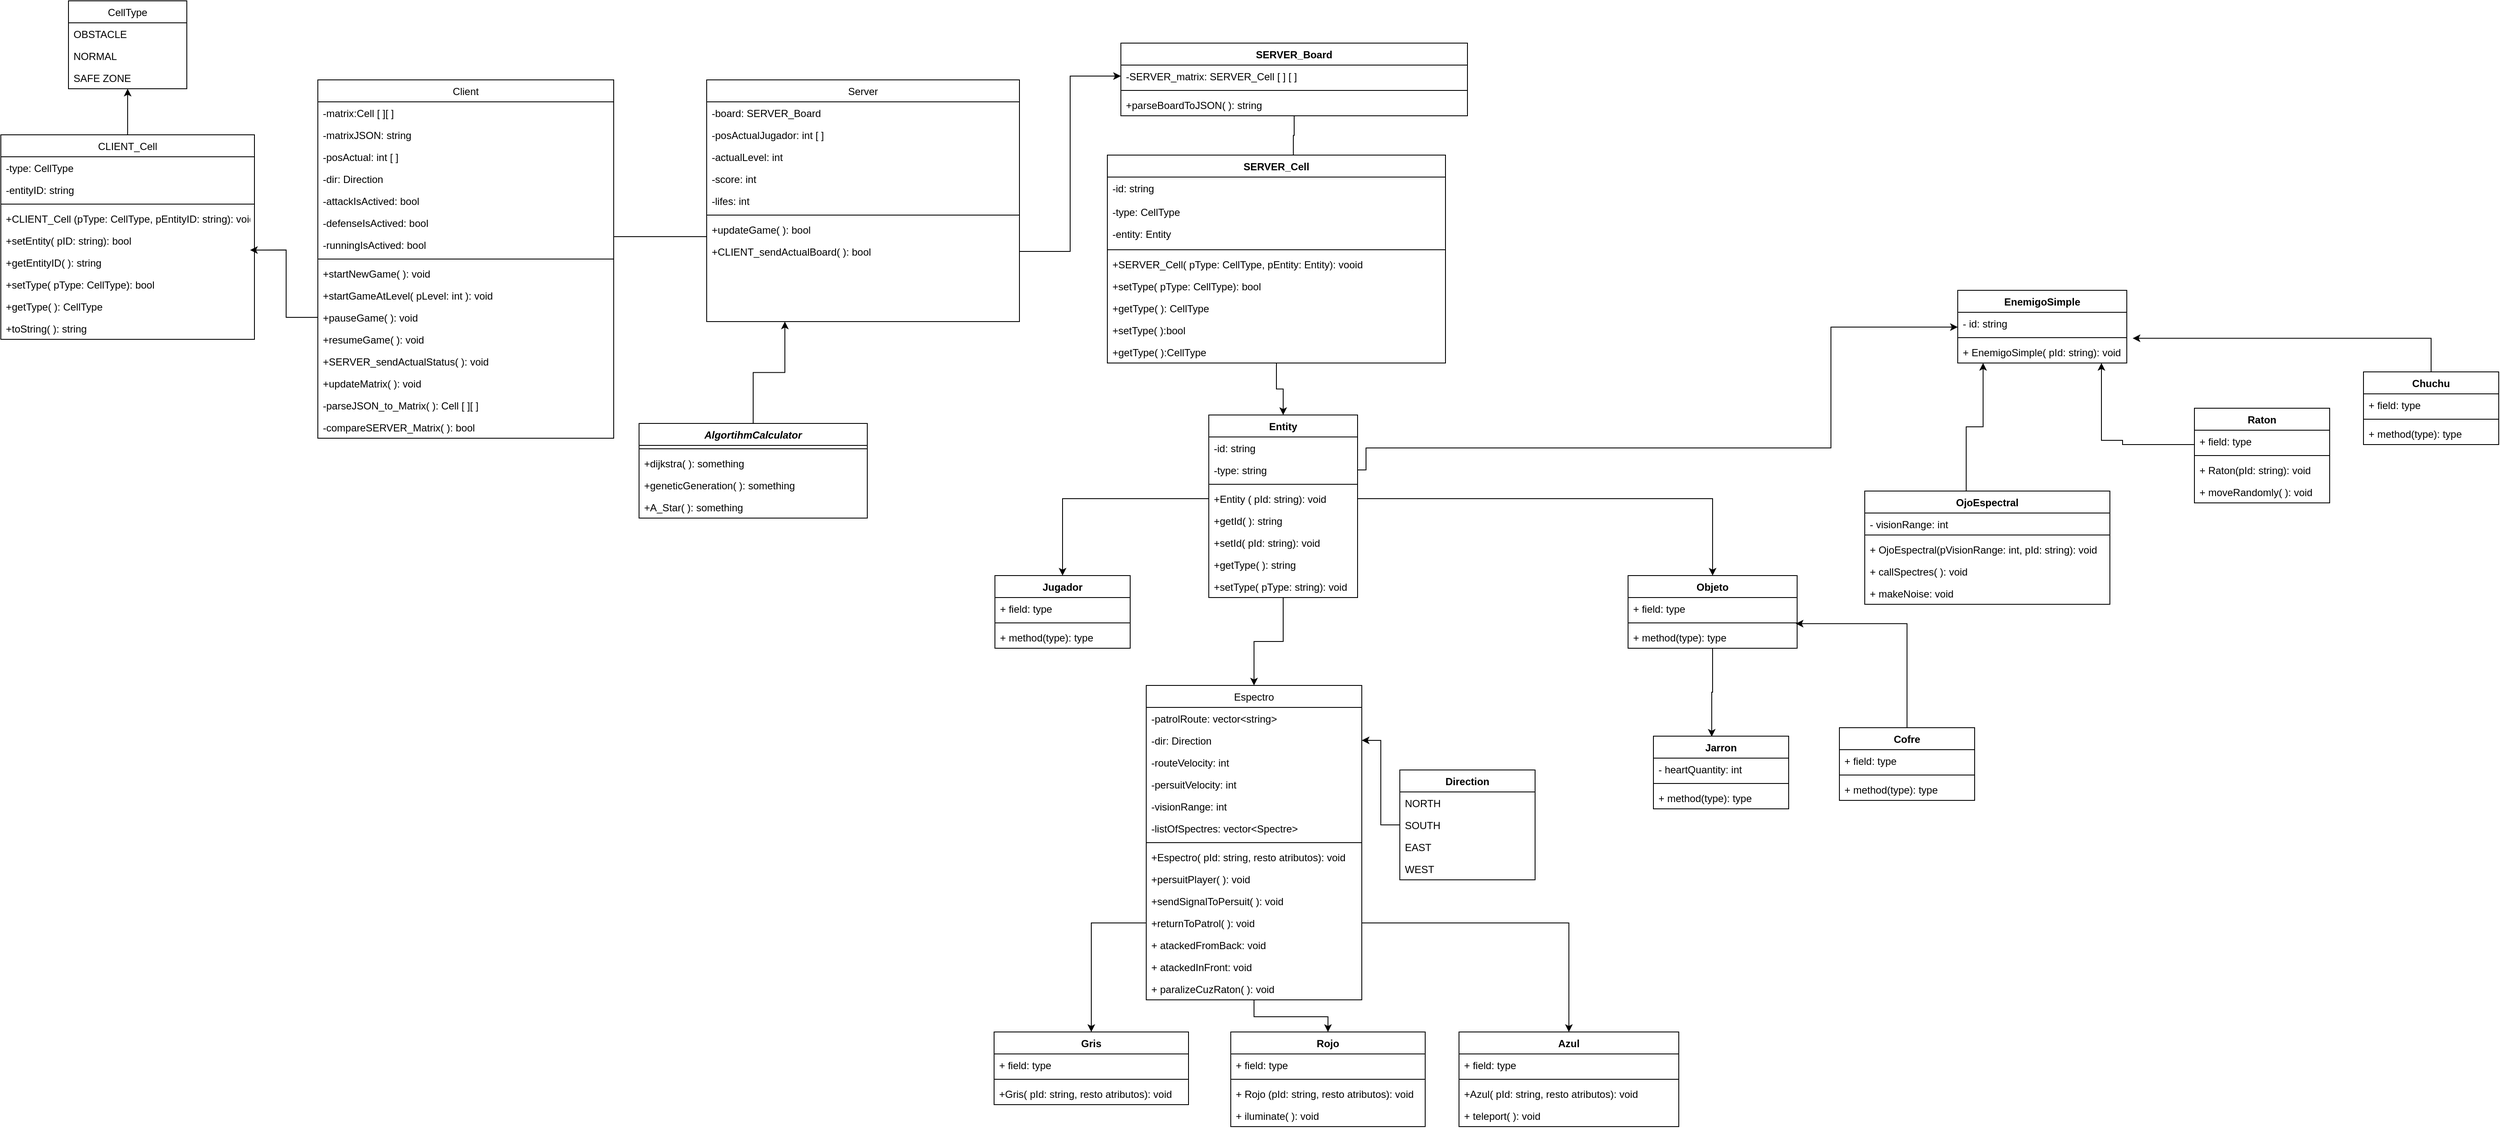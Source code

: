 <mxfile version="13.2.4" type="device"><diagram id="C5RBs43oDa-KdzZeNtuy" name="Page-1"><mxGraphModel dx="1264" dy="592" grid="1" gridSize="10" guides="1" tooltips="1" connect="1" arrows="1" fold="1" page="1" pageScale="1" pageWidth="827" pageHeight="1169" math="0" shadow="0"><root><mxCell id="WIyWlLk6GJQsqaUBKTNV-0"/><mxCell id="WIyWlLk6GJQsqaUBKTNV-1" parent="WIyWlLk6GJQsqaUBKTNV-0"/><mxCell id="NvnYtaKuDxtKjbJMpF3F-128" style="edgeStyle=orthogonalEdgeStyle;rounded=0;orthogonalLoop=1;jettySize=auto;html=1;exitX=0.5;exitY=0;exitDx=0;exitDy=0;entryX=0.5;entryY=1;entryDx=0;entryDy=0;" parent="WIyWlLk6GJQsqaUBKTNV-1" source="zkfFHV4jXpPFQw0GAbJ--6" target="NvnYtaKuDxtKjbJMpF3F-9" edge="1"><mxGeometry relative="1" as="geometry"/></mxCell><mxCell id="NvnYtaKuDxtKjbJMpF3F-9" value="CellType" style="swimlane;fontStyle=0;childLayout=stackLayout;horizontal=1;startSize=26;fillColor=none;horizontalStack=0;resizeParent=1;resizeParentMax=0;resizeLast=0;collapsible=1;marginBottom=0;" parent="WIyWlLk6GJQsqaUBKTNV-1" vertex="1"><mxGeometry x="145" y="60" width="140" height="104" as="geometry"/></mxCell><mxCell id="NvnYtaKuDxtKjbJMpF3F-10" value="OBSTACLE" style="text;strokeColor=none;fillColor=none;align=left;verticalAlign=top;spacingLeft=4;spacingRight=4;overflow=hidden;rotatable=0;points=[[0,0.5],[1,0.5]];portConstraint=eastwest;" parent="NvnYtaKuDxtKjbJMpF3F-9" vertex="1"><mxGeometry y="26" width="140" height="26" as="geometry"/></mxCell><mxCell id="NvnYtaKuDxtKjbJMpF3F-11" value="NORMAL" style="text;strokeColor=none;fillColor=none;align=left;verticalAlign=top;spacingLeft=4;spacingRight=4;overflow=hidden;rotatable=0;points=[[0,0.5],[1,0.5]];portConstraint=eastwest;" parent="NvnYtaKuDxtKjbJMpF3F-9" vertex="1"><mxGeometry y="52" width="140" height="26" as="geometry"/></mxCell><mxCell id="NvnYtaKuDxtKjbJMpF3F-12" value="SAFE ZONE" style="text;strokeColor=none;fillColor=none;align=left;verticalAlign=top;spacingLeft=4;spacingRight=4;overflow=hidden;rotatable=0;points=[[0,0.5],[1,0.5]];portConstraint=eastwest;" parent="NvnYtaKuDxtKjbJMpF3F-9" vertex="1"><mxGeometry y="78" width="140" height="26" as="geometry"/></mxCell><mxCell id="NvnYtaKuDxtKjbJMpF3F-115" style="edgeStyle=orthogonalEdgeStyle;rounded=0;orthogonalLoop=1;jettySize=auto;html=1;entryX=0.55;entryY=0.054;entryDx=0;entryDy=0;entryPerimeter=0;" parent="WIyWlLk6GJQsqaUBKTNV-1" source="NvnYtaKuDxtKjbJMpF3F-66" target="NvnYtaKuDxtKjbJMpF3F-71" edge="1"><mxGeometry relative="1" as="geometry"/></mxCell><mxCell id="NvnYtaKuDxtKjbJMpF3F-114" style="edgeStyle=orthogonalEdgeStyle;rounded=0;orthogonalLoop=1;jettySize=auto;html=1;entryX=0.5;entryY=0;entryDx=0;entryDy=0;" parent="WIyWlLk6GJQsqaUBKTNV-1" source="NvnYtaKuDxtKjbJMpF3F-71" target="NvnYtaKuDxtKjbJMpF3F-92" edge="1"><mxGeometry relative="1" as="geometry"/></mxCell><mxCell id="NvnYtaKuDxtKjbJMpF3F-110" style="edgeStyle=orthogonalEdgeStyle;rounded=0;orthogonalLoop=1;jettySize=auto;html=1;entryX=0.25;entryY=1;entryDx=0;entryDy=0;" parent="WIyWlLk6GJQsqaUBKTNV-1" source="NvnYtaKuDxtKjbJMpF3F-103" target="zkfFHV4jXpPFQw0GAbJ--17" edge="1"><mxGeometry relative="1" as="geometry"/></mxCell><mxCell id="NvnYtaKuDxtKjbJMpF3F-118" style="edgeStyle=orthogonalEdgeStyle;rounded=0;orthogonalLoop=1;jettySize=auto;html=1;exitX=0.5;exitY=1;exitDx=0;exitDy=0;" parent="WIyWlLk6GJQsqaUBKTNV-1" source="NvnYtaKuDxtKjbJMpF3F-92" target="zkfFHV4jXpPFQw0GAbJ--13" edge="1"><mxGeometry relative="1" as="geometry"/></mxCell><mxCell id="NvnYtaKuDxtKjbJMpF3F-117" style="edgeStyle=orthogonalEdgeStyle;rounded=0;orthogonalLoop=1;jettySize=auto;html=1;exitX=0;exitY=0.5;exitDx=0;exitDy=0;entryX=0.5;entryY=0;entryDx=0;entryDy=0;" parent="WIyWlLk6GJQsqaUBKTNV-1" source="NvnYtaKuDxtKjbJMpF3F-95" target="NvnYtaKuDxtKjbJMpF3F-79" edge="1"><mxGeometry relative="1" as="geometry"/></mxCell><mxCell id="NvnYtaKuDxtKjbJMpF3F-119" style="edgeStyle=orthogonalEdgeStyle;rounded=0;orthogonalLoop=1;jettySize=auto;html=1;exitX=1;exitY=0.5;exitDx=0;exitDy=0;entryX=0.5;entryY=0;entryDx=0;entryDy=0;" parent="WIyWlLk6GJQsqaUBKTNV-1" source="NvnYtaKuDxtKjbJMpF3F-95" target="NvnYtaKuDxtKjbJMpF3F-96" edge="1"><mxGeometry relative="1" as="geometry"/></mxCell><mxCell id="NvnYtaKuDxtKjbJMpF3F-79" value="Jugador&#10;" style="swimlane;fontStyle=1;align=center;verticalAlign=top;childLayout=stackLayout;horizontal=1;startSize=26;horizontalStack=0;resizeParent=1;resizeParentMax=0;resizeLast=0;collapsible=1;marginBottom=0;" parent="WIyWlLk6GJQsqaUBKTNV-1" vertex="1"><mxGeometry x="1241" y="740" width="160" height="86" as="geometry"/></mxCell><mxCell id="NvnYtaKuDxtKjbJMpF3F-80" value="+ field: type" style="text;strokeColor=none;fillColor=none;align=left;verticalAlign=top;spacingLeft=4;spacingRight=4;overflow=hidden;rotatable=0;points=[[0,0.5],[1,0.5]];portConstraint=eastwest;" parent="NvnYtaKuDxtKjbJMpF3F-79" vertex="1"><mxGeometry y="26" width="160" height="26" as="geometry"/></mxCell><mxCell id="NvnYtaKuDxtKjbJMpF3F-81" value="" style="line;strokeWidth=1;fillColor=none;align=left;verticalAlign=middle;spacingTop=-1;spacingLeft=3;spacingRight=3;rotatable=0;labelPosition=right;points=[];portConstraint=eastwest;" parent="NvnYtaKuDxtKjbJMpF3F-79" vertex="1"><mxGeometry y="52" width="160" height="8" as="geometry"/></mxCell><mxCell id="NvnYtaKuDxtKjbJMpF3F-82" value="+ method(type): type" style="text;strokeColor=none;fillColor=none;align=left;verticalAlign=top;spacingLeft=4;spacingRight=4;overflow=hidden;rotatable=0;points=[[0,0.5],[1,0.5]];portConstraint=eastwest;" parent="NvnYtaKuDxtKjbJMpF3F-79" vertex="1"><mxGeometry y="60" width="160" height="26" as="geometry"/></mxCell><mxCell id="NvnYtaKuDxtKjbJMpF3F-125" style="edgeStyle=orthogonalEdgeStyle;rounded=0;orthogonalLoop=1;jettySize=auto;html=1;" parent="WIyWlLk6GJQsqaUBKTNV-1" source="NvnYtaKuDxtKjbJMpF3F-93" target="NvnYtaKuDxtKjbJMpF3F-120" edge="1"><mxGeometry relative="1" as="geometry"><Array as="points"><mxPoint x="1680" y="615"/><mxPoint x="1680" y="589"/><mxPoint x="2230" y="589"/><mxPoint x="2230" y="446"/></Array></mxGeometry></mxCell><mxCell id="NvnYtaKuDxtKjbJMpF3F-127" style="edgeStyle=orthogonalEdgeStyle;rounded=0;orthogonalLoop=1;jettySize=auto;html=1;exitX=0;exitY=0.5;exitDx=0;exitDy=0;entryX=0.983;entryY=-0.064;entryDx=0;entryDy=0;entryPerimeter=0;" parent="WIyWlLk6GJQsqaUBKTNV-1" source="NvnYtaKuDxtKjbJMpF3F-34" target="NvnYtaKuDxtKjbJMpF3F-21" edge="1"><mxGeometry relative="1" as="geometry"/></mxCell><mxCell id="zkfFHV4jXpPFQw0GAbJ--6" value="CLIENT_Cell" style="swimlane;fontStyle=0;align=center;verticalAlign=top;childLayout=stackLayout;horizontal=1;startSize=26;horizontalStack=0;resizeParent=1;resizeLast=0;collapsible=1;marginBottom=0;rounded=0;shadow=0;strokeWidth=1;" parent="WIyWlLk6GJQsqaUBKTNV-1" vertex="1"><mxGeometry x="65" y="218.5" width="300" height="242" as="geometry"><mxRectangle x="130" y="380" width="160" height="26" as="alternateBounds"/></mxGeometry></mxCell><mxCell id="zkfFHV4jXpPFQw0GAbJ--7" value="-type: CellType" style="text;align=left;verticalAlign=top;spacingLeft=4;spacingRight=4;overflow=hidden;rotatable=0;points=[[0,0.5],[1,0.5]];portConstraint=eastwest;" parent="zkfFHV4jXpPFQw0GAbJ--6" vertex="1"><mxGeometry y="26" width="300" height="26" as="geometry"/></mxCell><mxCell id="zkfFHV4jXpPFQw0GAbJ--8" value="-entityID: string" style="text;align=left;verticalAlign=top;spacingLeft=4;spacingRight=4;overflow=hidden;rotatable=0;points=[[0,0.5],[1,0.5]];portConstraint=eastwest;rounded=0;shadow=0;html=0;" parent="zkfFHV4jXpPFQw0GAbJ--6" vertex="1"><mxGeometry y="52" width="300" height="26" as="geometry"/></mxCell><mxCell id="zkfFHV4jXpPFQw0GAbJ--9" value="" style="line;html=1;strokeWidth=1;align=left;verticalAlign=middle;spacingTop=-1;spacingLeft=3;spacingRight=3;rotatable=0;labelPosition=right;points=[];portConstraint=eastwest;" parent="zkfFHV4jXpPFQw0GAbJ--6" vertex="1"><mxGeometry y="78" width="300" height="8" as="geometry"/></mxCell><mxCell id="NvnYtaKuDxtKjbJMpF3F-70" value="+CLIENT_Cell (pType: CellType, pEntityID: string): void" style="text;align=left;verticalAlign=top;spacingLeft=4;spacingRight=4;overflow=hidden;rotatable=0;points=[[0,0.5],[1,0.5]];portConstraint=eastwest;" parent="zkfFHV4jXpPFQw0GAbJ--6" vertex="1"><mxGeometry y="86" width="300" height="26" as="geometry"/></mxCell><mxCell id="zkfFHV4jXpPFQw0GAbJ--11" value="+setEntity( pID: string): bool" style="text;align=left;verticalAlign=top;spacingLeft=4;spacingRight=4;overflow=hidden;rotatable=0;points=[[0,0.5],[1,0.5]];portConstraint=eastwest;" parent="zkfFHV4jXpPFQw0GAbJ--6" vertex="1"><mxGeometry y="112" width="300" height="26" as="geometry"/></mxCell><mxCell id="NvnYtaKuDxtKjbJMpF3F-21" value="+getEntityID( ): string" style="text;align=left;verticalAlign=top;spacingLeft=4;spacingRight=4;overflow=hidden;rotatable=0;points=[[0,0.5],[1,0.5]];portConstraint=eastwest;" parent="zkfFHV4jXpPFQw0GAbJ--6" vertex="1"><mxGeometry y="138" width="300" height="26" as="geometry"/></mxCell><mxCell id="NvnYtaKuDxtKjbJMpF3F-22" value="+setType( pType: CellType): bool&#10;" style="text;align=left;verticalAlign=top;spacingLeft=4;spacingRight=4;overflow=hidden;rotatable=0;points=[[0,0.5],[1,0.5]];portConstraint=eastwest;" parent="zkfFHV4jXpPFQw0GAbJ--6" vertex="1"><mxGeometry y="164" width="300" height="26" as="geometry"/></mxCell><mxCell id="NvnYtaKuDxtKjbJMpF3F-23" value="+getType( ): CellType&#10;&#10;" style="text;align=left;verticalAlign=top;spacingLeft=4;spacingRight=4;overflow=hidden;rotatable=0;points=[[0,0.5],[1,0.5]];portConstraint=eastwest;" parent="zkfFHV4jXpPFQw0GAbJ--6" vertex="1"><mxGeometry y="190" width="300" height="26" as="geometry"/></mxCell><mxCell id="NvnYtaKuDxtKjbJMpF3F-25" value="+toString( ): string" style="text;align=left;verticalAlign=top;spacingLeft=4;spacingRight=4;overflow=hidden;rotatable=0;points=[[0,0.5],[1,0.5]];portConstraint=eastwest;" parent="zkfFHV4jXpPFQw0GAbJ--6" vertex="1"><mxGeometry y="216" width="300" height="26" as="geometry"/></mxCell><mxCell id="zkfFHV4jXpPFQw0GAbJ--0" value="Client" style="swimlane;fontStyle=0;align=center;verticalAlign=top;childLayout=stackLayout;horizontal=1;startSize=26;horizontalStack=0;resizeParent=1;resizeLast=0;collapsible=1;marginBottom=0;rounded=0;shadow=0;strokeWidth=1;" parent="WIyWlLk6GJQsqaUBKTNV-1" vertex="1"><mxGeometry x="440" y="153.5" width="350" height="424" as="geometry"><mxRectangle x="230" y="140" width="160" height="26" as="alternateBounds"/></mxGeometry></mxCell><mxCell id="zkfFHV4jXpPFQw0GAbJ--3" value="-matrix:Cell [ ][ ]" style="text;align=left;verticalAlign=top;spacingLeft=4;spacingRight=4;overflow=hidden;rotatable=0;points=[[0,0.5],[1,0.5]];portConstraint=eastwest;rounded=0;shadow=0;html=0;" parent="zkfFHV4jXpPFQw0GAbJ--0" vertex="1"><mxGeometry y="26" width="350" height="26" as="geometry"/></mxCell><mxCell id="NvnYtaKuDxtKjbJMpF3F-48" value="-matrixJSON: string" style="text;align=left;verticalAlign=top;spacingLeft=4;spacingRight=4;overflow=hidden;rotatable=0;points=[[0,0.5],[1,0.5]];portConstraint=eastwest;rounded=0;shadow=0;html=0;" parent="zkfFHV4jXpPFQw0GAbJ--0" vertex="1"><mxGeometry y="52" width="350" height="26" as="geometry"/></mxCell><mxCell id="NvnYtaKuDxtKjbJMpF3F-2" value="-posActual: int [ ]" style="text;align=left;verticalAlign=top;spacingLeft=4;spacingRight=4;overflow=hidden;rotatable=0;points=[[0,0.5],[1,0.5]];portConstraint=eastwest;rounded=0;shadow=0;html=0;" parent="zkfFHV4jXpPFQw0GAbJ--0" vertex="1"><mxGeometry y="78" width="350" height="26" as="geometry"/></mxCell><mxCell id="Vdiqchw3CGjxNwPFl7AY-34" value="-dir: Direction" style="text;align=left;verticalAlign=top;spacingLeft=4;spacingRight=4;overflow=hidden;rotatable=0;points=[[0,0.5],[1,0.5]];portConstraint=eastwest;rounded=0;shadow=0;html=0;" parent="zkfFHV4jXpPFQw0GAbJ--0" vertex="1"><mxGeometry y="104" width="350" height="26" as="geometry"/></mxCell><mxCell id="CfU8En06HWiO3OZjg_BH-1" value="-attackIsActived: bool&#10;" style="text;strokeColor=none;fillColor=none;align=left;verticalAlign=top;spacingLeft=4;spacingRight=4;overflow=hidden;rotatable=0;points=[[0,0.5],[1,0.5]];portConstraint=eastwest;" parent="zkfFHV4jXpPFQw0GAbJ--0" vertex="1"><mxGeometry y="130" width="350" height="26" as="geometry"/></mxCell><mxCell id="CfU8En06HWiO3OZjg_BH-3" value="-defenseIsActived: bool" style="text;strokeColor=none;fillColor=none;align=left;verticalAlign=top;spacingLeft=4;spacingRight=4;overflow=hidden;rotatable=0;points=[[0,0.5],[1,0.5]];portConstraint=eastwest;" parent="zkfFHV4jXpPFQw0GAbJ--0" vertex="1"><mxGeometry y="156" width="350" height="26" as="geometry"/></mxCell><mxCell id="CfU8En06HWiO3OZjg_BH-5" value="-runningIsActived: bool" style="text;strokeColor=none;fillColor=none;align=left;verticalAlign=top;spacingLeft=4;spacingRight=4;overflow=hidden;rotatable=0;points=[[0,0.5],[1,0.5]];portConstraint=eastwest;" parent="zkfFHV4jXpPFQw0GAbJ--0" vertex="1"><mxGeometry y="182" width="350" height="26" as="geometry"/></mxCell><mxCell id="zkfFHV4jXpPFQw0GAbJ--4" value="" style="line;html=1;strokeWidth=1;align=left;verticalAlign=middle;spacingTop=-1;spacingLeft=3;spacingRight=3;rotatable=0;labelPosition=right;points=[];portConstraint=eastwest;" parent="zkfFHV4jXpPFQw0GAbJ--0" vertex="1"><mxGeometry y="208" width="350" height="8" as="geometry"/></mxCell><mxCell id="zkfFHV4jXpPFQw0GAbJ--5" value="+startNewGame( ): void&#10;" style="text;align=left;verticalAlign=top;spacingLeft=4;spacingRight=4;overflow=hidden;rotatable=0;points=[[0,0.5],[1,0.5]];portConstraint=eastwest;" parent="zkfFHV4jXpPFQw0GAbJ--0" vertex="1"><mxGeometry y="216" width="350" height="26" as="geometry"/></mxCell><mxCell id="NvnYtaKuDxtKjbJMpF3F-33" value="+startGameAtLevel( pLevel: int ): void" style="text;align=left;verticalAlign=top;spacingLeft=4;spacingRight=4;overflow=hidden;rotatable=0;points=[[0,0.5],[1,0.5]];portConstraint=eastwest;" parent="zkfFHV4jXpPFQw0GAbJ--0" vertex="1"><mxGeometry y="242" width="350" height="26" as="geometry"/></mxCell><mxCell id="NvnYtaKuDxtKjbJMpF3F-34" value="+pauseGame( ): void" style="text;align=left;verticalAlign=top;spacingLeft=4;spacingRight=4;overflow=hidden;rotatable=0;points=[[0,0.5],[1,0.5]];portConstraint=eastwest;" parent="zkfFHV4jXpPFQw0GAbJ--0" vertex="1"><mxGeometry y="268" width="350" height="26" as="geometry"/></mxCell><mxCell id="NvnYtaKuDxtKjbJMpF3F-35" value="+resumeGame( ): void" style="text;align=left;verticalAlign=top;spacingLeft=4;spacingRight=4;overflow=hidden;rotatable=0;points=[[0,0.5],[1,0.5]];portConstraint=eastwest;" parent="zkfFHV4jXpPFQw0GAbJ--0" vertex="1"><mxGeometry y="294" width="350" height="26" as="geometry"/></mxCell><mxCell id="NvnYtaKuDxtKjbJMpF3F-36" value="+SERVER_sendActualStatus( ): void" style="text;align=left;verticalAlign=top;spacingLeft=4;spacingRight=4;overflow=hidden;rotatable=0;points=[[0,0.5],[1,0.5]];portConstraint=eastwest;" parent="zkfFHV4jXpPFQw0GAbJ--0" vertex="1"><mxGeometry y="320" width="350" height="26" as="geometry"/></mxCell><mxCell id="NvnYtaKuDxtKjbJMpF3F-46" value="+updateMatrix( ): void&#10;" style="text;align=left;verticalAlign=top;spacingLeft=4;spacingRight=4;overflow=hidden;rotatable=0;points=[[0,0.5],[1,0.5]];portConstraint=eastwest;" parent="zkfFHV4jXpPFQw0GAbJ--0" vertex="1"><mxGeometry y="346" width="350" height="26" as="geometry"/></mxCell><mxCell id="NvnYtaKuDxtKjbJMpF3F-49" value="-parseJSON_to_Matrix( ): Cell [ ][ ]" style="text;align=left;verticalAlign=top;spacingLeft=4;spacingRight=4;overflow=hidden;rotatable=0;points=[[0,0.5],[1,0.5]];portConstraint=eastwest;" parent="zkfFHV4jXpPFQw0GAbJ--0" vertex="1"><mxGeometry y="372" width="350" height="26" as="geometry"/></mxCell><mxCell id="NvnYtaKuDxtKjbJMpF3F-140" value="-compareSERVER_Matrix( ): bool" style="text;align=left;verticalAlign=top;spacingLeft=4;spacingRight=4;overflow=hidden;rotatable=0;points=[[0,0.5],[1,0.5]];portConstraint=eastwest;" parent="zkfFHV4jXpPFQw0GAbJ--0" vertex="1"><mxGeometry y="398" width="350" height="26" as="geometry"/></mxCell><mxCell id="zkfFHV4jXpPFQw0GAbJ--17" value="Server" style="swimlane;fontStyle=0;align=center;verticalAlign=top;childLayout=stackLayout;horizontal=1;startSize=26;horizontalStack=0;resizeParent=1;resizeLast=0;collapsible=1;marginBottom=0;rounded=0;shadow=0;strokeWidth=1;" parent="WIyWlLk6GJQsqaUBKTNV-1" vertex="1"><mxGeometry x="900" y="153.5" width="370" height="286" as="geometry"><mxRectangle x="550" y="140" width="160" height="26" as="alternateBounds"/></mxGeometry></mxCell><mxCell id="zkfFHV4jXpPFQw0GAbJ--18" value="-board: SERVER_Board" style="text;align=left;verticalAlign=top;spacingLeft=4;spacingRight=4;overflow=hidden;rotatable=0;points=[[0,0.5],[1,0.5]];portConstraint=eastwest;" parent="zkfFHV4jXpPFQw0GAbJ--17" vertex="1"><mxGeometry y="26" width="370" height="26" as="geometry"/></mxCell><mxCell id="zkfFHV4jXpPFQw0GAbJ--19" value="-posActualJugador: int [ ]" style="text;align=left;verticalAlign=top;spacingLeft=4;spacingRight=4;overflow=hidden;rotatable=0;points=[[0,0.5],[1,0.5]];portConstraint=eastwest;rounded=0;shadow=0;html=0;" parent="zkfFHV4jXpPFQw0GAbJ--17" vertex="1"><mxGeometry y="52" width="370" height="26" as="geometry"/></mxCell><mxCell id="NvnYtaKuDxtKjbJMpF3F-102" value="-actualLevel: int" style="text;align=left;verticalAlign=top;spacingLeft=4;spacingRight=4;overflow=hidden;rotatable=0;points=[[0,0.5],[1,0.5]];portConstraint=eastwest;rounded=0;shadow=0;html=0;" parent="zkfFHV4jXpPFQw0GAbJ--17" vertex="1"><mxGeometry y="78" width="370" height="26" as="geometry"/></mxCell><mxCell id="Vdiqchw3CGjxNwPFl7AY-7" value="-score: int" style="text;align=left;verticalAlign=top;spacingLeft=4;spacingRight=4;overflow=hidden;rotatable=0;points=[[0,0.5],[1,0.5]];portConstraint=eastwest;rounded=0;shadow=0;html=0;" parent="zkfFHV4jXpPFQw0GAbJ--17" vertex="1"><mxGeometry y="104" width="370" height="26" as="geometry"/></mxCell><mxCell id="CfU8En06HWiO3OZjg_BH-4" value="-lifes: int&#10;" style="text;strokeColor=none;fillColor=none;align=left;verticalAlign=top;spacingLeft=4;spacingRight=4;overflow=hidden;rotatable=0;points=[[0,0.5],[1,0.5]];portConstraint=eastwest;" parent="zkfFHV4jXpPFQw0GAbJ--17" vertex="1"><mxGeometry y="130" width="370" height="26" as="geometry"/></mxCell><mxCell id="zkfFHV4jXpPFQw0GAbJ--23" value="" style="line;html=1;strokeWidth=1;align=left;verticalAlign=middle;spacingTop=-1;spacingLeft=3;spacingRight=3;rotatable=0;labelPosition=right;points=[];portConstraint=eastwest;" parent="zkfFHV4jXpPFQw0GAbJ--17" vertex="1"><mxGeometry y="156" width="370" height="8" as="geometry"/></mxCell><mxCell id="NvnYtaKuDxtKjbJMpF3F-131" value="+updateGame( ): bool" style="text;align=left;verticalAlign=top;spacingLeft=4;spacingRight=4;overflow=hidden;rotatable=0;points=[[0,0.5],[1,0.5]];portConstraint=eastwest;" parent="zkfFHV4jXpPFQw0GAbJ--17" vertex="1"><mxGeometry y="164" width="370" height="26" as="geometry"/></mxCell><mxCell id="NvnYtaKuDxtKjbJMpF3F-132" value="+CLIENT_sendActualBoard( ): bool" style="text;align=left;verticalAlign=top;spacingLeft=4;spacingRight=4;overflow=hidden;rotatable=0;points=[[0,0.5],[1,0.5]];portConstraint=eastwest;" parent="zkfFHV4jXpPFQw0GAbJ--17" vertex="1"><mxGeometry y="190" width="370" height="26" as="geometry"/></mxCell><mxCell id="NvnYtaKuDxtKjbJMpF3F-138" style="edgeStyle=orthogonalEdgeStyle;rounded=0;orthogonalLoop=1;jettySize=auto;html=1;exitX=1;exitY=0.5;exitDx=0;exitDy=0;entryX=0;entryY=0.5;entryDx=0;entryDy=0;" parent="WIyWlLk6GJQsqaUBKTNV-1" source="NvnYtaKuDxtKjbJMpF3F-132" target="NvnYtaKuDxtKjbJMpF3F-67" edge="1"><mxGeometry relative="1" as="geometry"/></mxCell><mxCell id="NvnYtaKuDxtKjbJMpF3F-66" value="SERVER_Board" style="swimlane;fontStyle=1;align=center;verticalAlign=top;childLayout=stackLayout;horizontal=1;startSize=26;horizontalStack=0;resizeParent=1;resizeParentMax=0;resizeLast=0;collapsible=1;marginBottom=0;" parent="WIyWlLk6GJQsqaUBKTNV-1" vertex="1"><mxGeometry x="1390" y="110" width="410" height="86" as="geometry"/></mxCell><mxCell id="NvnYtaKuDxtKjbJMpF3F-67" value="-SERVER_matrix: SERVER_Cell [ ] [ ]" style="text;strokeColor=none;fillColor=none;align=left;verticalAlign=top;spacingLeft=4;spacingRight=4;overflow=hidden;rotatable=0;points=[[0,0.5],[1,0.5]];portConstraint=eastwest;" parent="NvnYtaKuDxtKjbJMpF3F-66" vertex="1"><mxGeometry y="26" width="410" height="26" as="geometry"/></mxCell><mxCell id="NvnYtaKuDxtKjbJMpF3F-68" value="" style="line;strokeWidth=1;fillColor=none;align=left;verticalAlign=middle;spacingTop=-1;spacingLeft=3;spacingRight=3;rotatable=0;labelPosition=right;points=[];portConstraint=eastwest;" parent="NvnYtaKuDxtKjbJMpF3F-66" vertex="1"><mxGeometry y="52" width="410" height="8" as="geometry"/></mxCell><mxCell id="NvnYtaKuDxtKjbJMpF3F-69" value="+parseBoardToJSON( ): string" style="text;strokeColor=none;fillColor=none;align=left;verticalAlign=top;spacingLeft=4;spacingRight=4;overflow=hidden;rotatable=0;points=[[0,0.5],[1,0.5]];portConstraint=eastwest;" parent="NvnYtaKuDxtKjbJMpF3F-66" vertex="1"><mxGeometry y="60" width="410" height="26" as="geometry"/></mxCell><mxCell id="NvnYtaKuDxtKjbJMpF3F-142" value="" style="line;strokeWidth=1;fillColor=none;align=left;verticalAlign=middle;spacingTop=-1;spacingLeft=3;spacingRight=3;rotatable=0;labelPosition=right;points=[];portConstraint=eastwest;" parent="WIyWlLk6GJQsqaUBKTNV-1" vertex="1"><mxGeometry x="790" y="260" width="110" height="158" as="geometry"/></mxCell><mxCell id="Vdiqchw3CGjxNwPFl7AY-43" style="edgeStyle=orthogonalEdgeStyle;rounded=0;orthogonalLoop=1;jettySize=auto;html=1;entryX=1;entryY=0.5;entryDx=0;entryDy=0;" parent="WIyWlLk6GJQsqaUBKTNV-1" source="Vdiqchw3CGjxNwPFl7AY-39" target="Vdiqchw3CGjxNwPFl7AY-33" edge="1"><mxGeometry relative="1" as="geometry"/></mxCell><mxCell id="Vdiqchw3CGjxNwPFl7AY-58" style="edgeStyle=orthogonalEdgeStyle;rounded=0;orthogonalLoop=1;jettySize=auto;html=1;entryX=0.5;entryY=0;entryDx=0;entryDy=0;" parent="WIyWlLk6GJQsqaUBKTNV-1" source="zkfFHV4jXpPFQw0GAbJ--13" target="Vdiqchw3CGjxNwPFl7AY-49" edge="1"><mxGeometry relative="1" as="geometry"/></mxCell><mxCell id="NvnYtaKuDxtKjbJMpF3F-71" value="SERVER_Cell" style="swimlane;fontStyle=1;align=center;verticalAlign=top;childLayout=stackLayout;horizontal=1;startSize=26;horizontalStack=0;resizeParent=1;resizeParentMax=0;resizeLast=0;collapsible=1;marginBottom=0;" parent="WIyWlLk6GJQsqaUBKTNV-1" vertex="1"><mxGeometry x="1374" y="242.5" width="400" height="246" as="geometry"/></mxCell><mxCell id="Vdiqchw3CGjxNwPFl7AY-6" value="-id: string" style="text;strokeColor=none;fillColor=none;align=left;verticalAlign=top;spacingLeft=4;spacingRight=4;overflow=hidden;rotatable=0;points=[[0,0.5],[1,0.5]];portConstraint=eastwest;" parent="NvnYtaKuDxtKjbJMpF3F-71" vertex="1"><mxGeometry y="26" width="400" height="28" as="geometry"/></mxCell><mxCell id="NvnYtaKuDxtKjbJMpF3F-72" value="-type: CellType" style="text;strokeColor=none;fillColor=none;align=left;verticalAlign=top;spacingLeft=4;spacingRight=4;overflow=hidden;rotatable=0;points=[[0,0.5],[1,0.5]];portConstraint=eastwest;" parent="NvnYtaKuDxtKjbJMpF3F-71" vertex="1"><mxGeometry y="54" width="400" height="26" as="geometry"/></mxCell><mxCell id="NvnYtaKuDxtKjbJMpF3F-83" value="-entity: Entity" style="text;strokeColor=none;fillColor=none;align=left;verticalAlign=top;spacingLeft=4;spacingRight=4;overflow=hidden;rotatable=0;points=[[0,0.5],[1,0.5]];portConstraint=eastwest;" parent="NvnYtaKuDxtKjbJMpF3F-71" vertex="1"><mxGeometry y="80" width="400" height="28" as="geometry"/></mxCell><mxCell id="NvnYtaKuDxtKjbJMpF3F-73" value="" style="line;strokeWidth=1;fillColor=none;align=left;verticalAlign=middle;spacingTop=-1;spacingLeft=3;spacingRight=3;rotatable=0;labelPosition=right;points=[];portConstraint=eastwest;" parent="NvnYtaKuDxtKjbJMpF3F-71" vertex="1"><mxGeometry y="108" width="400" height="8" as="geometry"/></mxCell><mxCell id="NvnYtaKuDxtKjbJMpF3F-74" value="+SERVER_Cell( pType: CellType, pEntity: Entity): vooid " style="text;strokeColor=none;fillColor=none;align=left;verticalAlign=top;spacingLeft=4;spacingRight=4;overflow=hidden;rotatable=0;points=[[0,0.5],[1,0.5]];portConstraint=eastwest;" parent="NvnYtaKuDxtKjbJMpF3F-71" vertex="1"><mxGeometry y="116" width="400" height="26" as="geometry"/></mxCell><mxCell id="NvnYtaKuDxtKjbJMpF3F-133" value="+setType( pType: CellType): bool" style="text;strokeColor=none;fillColor=none;align=left;verticalAlign=top;spacingLeft=4;spacingRight=4;overflow=hidden;rotatable=0;points=[[0,0.5],[1,0.5]];portConstraint=eastwest;" parent="NvnYtaKuDxtKjbJMpF3F-71" vertex="1"><mxGeometry y="142" width="400" height="26" as="geometry"/></mxCell><mxCell id="NvnYtaKuDxtKjbJMpF3F-134" value="+getType( ): CellType" style="text;strokeColor=none;fillColor=none;align=left;verticalAlign=top;spacingLeft=4;spacingRight=4;overflow=hidden;rotatable=0;points=[[0,0.5],[1,0.5]];portConstraint=eastwest;" parent="NvnYtaKuDxtKjbJMpF3F-71" vertex="1"><mxGeometry y="168" width="400" height="26" as="geometry"/></mxCell><mxCell id="NvnYtaKuDxtKjbJMpF3F-135" value="+setType( ):bool" style="text;strokeColor=none;fillColor=none;align=left;verticalAlign=top;spacingLeft=4;spacingRight=4;overflow=hidden;rotatable=0;points=[[0,0.5],[1,0.5]];portConstraint=eastwest;" parent="NvnYtaKuDxtKjbJMpF3F-71" vertex="1"><mxGeometry y="194" width="400" height="26" as="geometry"/></mxCell><mxCell id="NvnYtaKuDxtKjbJMpF3F-136" value="+getType( ):CellType" style="text;strokeColor=none;fillColor=none;align=left;verticalAlign=top;spacingLeft=4;spacingRight=4;overflow=hidden;rotatable=0;points=[[0,0.5],[1,0.5]];portConstraint=eastwest;" parent="NvnYtaKuDxtKjbJMpF3F-71" vertex="1"><mxGeometry y="220" width="400" height="26" as="geometry"/></mxCell><mxCell id="NvnYtaKuDxtKjbJMpF3F-120" value="EnemigoSimple" style="swimlane;fontStyle=1;align=center;verticalAlign=top;childLayout=stackLayout;horizontal=1;startSize=26;horizontalStack=0;resizeParent=1;resizeParentMax=0;resizeLast=0;collapsible=1;marginBottom=0;" parent="WIyWlLk6GJQsqaUBKTNV-1" vertex="1"><mxGeometry x="2380" y="402.5" width="200" height="86" as="geometry"/></mxCell><mxCell id="NvnYtaKuDxtKjbJMpF3F-121" value="- id: string" style="text;strokeColor=none;fillColor=none;align=left;verticalAlign=top;spacingLeft=4;spacingRight=4;overflow=hidden;rotatable=0;points=[[0,0.5],[1,0.5]];portConstraint=eastwest;" parent="NvnYtaKuDxtKjbJMpF3F-120" vertex="1"><mxGeometry y="26" width="200" height="26" as="geometry"/></mxCell><mxCell id="NvnYtaKuDxtKjbJMpF3F-122" value="" style="line;strokeWidth=1;fillColor=none;align=left;verticalAlign=middle;spacingTop=-1;spacingLeft=3;spacingRight=3;rotatable=0;labelPosition=right;points=[];portConstraint=eastwest;" parent="NvnYtaKuDxtKjbJMpF3F-120" vertex="1"><mxGeometry y="52" width="200" height="8" as="geometry"/></mxCell><mxCell id="NvnYtaKuDxtKjbJMpF3F-123" value="+ EnemigoSimple( pId: string): void&#10;" style="text;strokeColor=none;fillColor=none;align=left;verticalAlign=top;spacingLeft=4;spacingRight=4;overflow=hidden;rotatable=0;points=[[0,0.5],[1,0.5]];portConstraint=eastwest;" parent="NvnYtaKuDxtKjbJMpF3F-120" vertex="1"><mxGeometry y="60" width="200" height="26" as="geometry"/></mxCell><mxCell id="zkfFHV4jXpPFQw0GAbJ--13" value="Espectro" style="swimlane;fontStyle=0;align=center;verticalAlign=top;childLayout=stackLayout;horizontal=1;startSize=26;horizontalStack=0;resizeParent=1;resizeLast=0;collapsible=1;marginBottom=0;rounded=0;shadow=0;strokeWidth=1;" parent="WIyWlLk6GJQsqaUBKTNV-1" vertex="1"><mxGeometry x="1420" y="870" width="255" height="372" as="geometry"><mxRectangle x="340" y="380" width="170" height="26" as="alternateBounds"/></mxGeometry></mxCell><object label="-patrolRoute: vector&lt;string&gt;&#10;" s="dasd" id="zkfFHV4jXpPFQw0GAbJ--14"><mxCell style="text;align=left;verticalAlign=top;spacingLeft=4;spacingRight=4;overflow=hidden;rotatable=0;points=[[0,0.5],[1,0.5]];portConstraint=eastwest;" parent="zkfFHV4jXpPFQw0GAbJ--13" vertex="1"><mxGeometry y="26" width="255" height="26" as="geometry"/></mxCell></object><object label="-dir: Direction" s="dasd" id="Vdiqchw3CGjxNwPFl7AY-33"><mxCell style="text;align=left;verticalAlign=top;spacingLeft=4;spacingRight=4;overflow=hidden;rotatable=0;points=[[0,0.5],[1,0.5]];portConstraint=eastwest;" parent="zkfFHV4jXpPFQw0GAbJ--13" vertex="1"><mxGeometry y="52" width="255" height="26" as="geometry"/></mxCell></object><object label="-routeVelocity: int&#10;" s="dasd" id="Vdiqchw3CGjxNwPFl7AY-24"><mxCell style="text;align=left;verticalAlign=top;spacingLeft=4;spacingRight=4;overflow=hidden;rotatable=0;points=[[0,0.5],[1,0.5]];portConstraint=eastwest;" parent="zkfFHV4jXpPFQw0GAbJ--13" vertex="1"><mxGeometry y="78" width="255" height="26" as="geometry"/></mxCell></object><object label="-persuitVelocity: int&#10;" s="dasd" id="Vdiqchw3CGjxNwPFl7AY-61"><mxCell style="text;align=left;verticalAlign=top;spacingLeft=4;spacingRight=4;overflow=hidden;rotatable=0;points=[[0,0.5],[1,0.5]];portConstraint=eastwest;" parent="zkfFHV4jXpPFQw0GAbJ--13" vertex="1"><mxGeometry y="104" width="255" height="26" as="geometry"/></mxCell></object><object label="-visionRange: int" s="dasd" id="OH0BRKqfwZytJppbpLBj-5"><mxCell style="text;align=left;verticalAlign=top;spacingLeft=4;spacingRight=4;overflow=hidden;rotatable=0;points=[[0,0.5],[1,0.5]];portConstraint=eastwest;" vertex="1" parent="zkfFHV4jXpPFQw0GAbJ--13"><mxGeometry y="130" width="255" height="26" as="geometry"/></mxCell></object><object label="-listOfSpectres: vector&lt;Spectre&gt;" s="dasd" id="Vdiqchw3CGjxNwPFl7AY-23"><mxCell style="text;align=left;verticalAlign=top;spacingLeft=4;spacingRight=4;overflow=hidden;rotatable=0;points=[[0,0.5],[1,0.5]];portConstraint=eastwest;" parent="zkfFHV4jXpPFQw0GAbJ--13" vertex="1"><mxGeometry y="156" width="255" height="26" as="geometry"/></mxCell></object><mxCell id="zkfFHV4jXpPFQw0GAbJ--15" value="" style="line;html=1;strokeWidth=1;align=left;verticalAlign=middle;spacingTop=-1;spacingLeft=3;spacingRight=3;rotatable=0;labelPosition=right;points=[];portConstraint=eastwest;" parent="zkfFHV4jXpPFQw0GAbJ--13" vertex="1"><mxGeometry y="182" width="255" height="8" as="geometry"/></mxCell><mxCell id="Vdiqchw3CGjxNwPFl7AY-29" value="+Espectro( pId: string, resto atributos): void&#10;" style="text;strokeColor=none;fillColor=none;align=left;verticalAlign=top;spacingLeft=4;spacingRight=4;overflow=hidden;rotatable=0;points=[[0,0.5],[1,0.5]];portConstraint=eastwest;" parent="zkfFHV4jXpPFQw0GAbJ--13" vertex="1"><mxGeometry y="190" width="255" height="26" as="geometry"/></mxCell><mxCell id="Vdiqchw3CGjxNwPFl7AY-30" value="+persuitPlayer( ): void" style="text;strokeColor=none;fillColor=none;align=left;verticalAlign=top;spacingLeft=4;spacingRight=4;overflow=hidden;rotatable=0;points=[[0,0.5],[1,0.5]];portConstraint=eastwest;" parent="zkfFHV4jXpPFQw0GAbJ--13" vertex="1"><mxGeometry y="216" width="255" height="26" as="geometry"/></mxCell><mxCell id="Vdiqchw3CGjxNwPFl7AY-28" value="+sendSignalToPersuit( ): void" style="text;strokeColor=none;fillColor=none;align=left;verticalAlign=top;spacingLeft=4;spacingRight=4;overflow=hidden;rotatable=0;points=[[0,0.5],[1,0.5]];portConstraint=eastwest;" parent="zkfFHV4jXpPFQw0GAbJ--13" vertex="1"><mxGeometry y="242" width="255" height="26" as="geometry"/></mxCell><mxCell id="Vdiqchw3CGjxNwPFl7AY-32" value="+returnToPatrol( ): void" style="text;strokeColor=none;fillColor=none;align=left;verticalAlign=top;spacingLeft=4;spacingRight=4;overflow=hidden;rotatable=0;points=[[0,0.5],[1,0.5]];portConstraint=eastwest;" parent="zkfFHV4jXpPFQw0GAbJ--13" vertex="1"><mxGeometry y="268" width="255" height="26" as="geometry"/></mxCell><mxCell id="CfU8En06HWiO3OZjg_BH-7" value="+ atackedFromBack: void" style="text;strokeColor=none;fillColor=none;align=left;verticalAlign=top;spacingLeft=4;spacingRight=4;overflow=hidden;rotatable=0;points=[[0,0.5],[1,0.5]];portConstraint=eastwest;" parent="zkfFHV4jXpPFQw0GAbJ--13" vertex="1"><mxGeometry y="294" width="255" height="26" as="geometry"/></mxCell><mxCell id="CfU8En06HWiO3OZjg_BH-6" value="+ atackedInFront: void" style="text;strokeColor=none;fillColor=none;align=left;verticalAlign=top;spacingLeft=4;spacingRight=4;overflow=hidden;rotatable=0;points=[[0,0.5],[1,0.5]];portConstraint=eastwest;" parent="zkfFHV4jXpPFQw0GAbJ--13" vertex="1"><mxGeometry y="320" width="255" height="26" as="geometry"/></mxCell><mxCell id="CfU8En06HWiO3OZjg_BH-15" value="+ paralizeCuzRaton( ): void" style="text;strokeColor=none;fillColor=none;align=left;verticalAlign=top;spacingLeft=4;spacingRight=4;overflow=hidden;rotatable=0;points=[[0,0.5],[1,0.5]];portConstraint=eastwest;" parent="zkfFHV4jXpPFQw0GAbJ--13" vertex="1"><mxGeometry y="346" width="255" height="26" as="geometry"/></mxCell><mxCell id="NvnYtaKuDxtKjbJMpF3F-92" value="Entity" style="swimlane;fontStyle=1;align=center;verticalAlign=top;childLayout=stackLayout;horizontal=1;startSize=26;horizontalStack=0;resizeParent=1;resizeParentMax=0;resizeLast=0;collapsible=1;marginBottom=0;" parent="WIyWlLk6GJQsqaUBKTNV-1" vertex="1"><mxGeometry x="1494" y="550" width="176" height="216" as="geometry"/></mxCell><mxCell id="OH0BRKqfwZytJppbpLBj-0" value="-id: string" style="text;strokeColor=none;fillColor=none;align=left;verticalAlign=top;spacingLeft=4;spacingRight=4;overflow=hidden;rotatable=0;points=[[0,0.5],[1,0.5]];portConstraint=eastwest;" vertex="1" parent="NvnYtaKuDxtKjbJMpF3F-92"><mxGeometry y="26" width="176" height="26" as="geometry"/></mxCell><mxCell id="NvnYtaKuDxtKjbJMpF3F-93" value="-type: string" style="text;strokeColor=none;fillColor=none;align=left;verticalAlign=top;spacingLeft=4;spacingRight=4;overflow=hidden;rotatable=0;points=[[0,0.5],[1,0.5]];portConstraint=eastwest;" parent="NvnYtaKuDxtKjbJMpF3F-92" vertex="1"><mxGeometry y="52" width="176" height="26" as="geometry"/></mxCell><mxCell id="NvnYtaKuDxtKjbJMpF3F-94" value="" style="line;strokeWidth=1;fillColor=none;align=left;verticalAlign=middle;spacingTop=-1;spacingLeft=3;spacingRight=3;rotatable=0;labelPosition=right;points=[];portConstraint=eastwest;" parent="NvnYtaKuDxtKjbJMpF3F-92" vertex="1"><mxGeometry y="78" width="176" height="8" as="geometry"/></mxCell><mxCell id="NvnYtaKuDxtKjbJMpF3F-95" value="+Entity ( pId: string): void&#10;" style="text;strokeColor=none;fillColor=none;align=left;verticalAlign=top;spacingLeft=4;spacingRight=4;overflow=hidden;rotatable=0;points=[[0,0.5],[1,0.5]];portConstraint=eastwest;" parent="NvnYtaKuDxtKjbJMpF3F-92" vertex="1"><mxGeometry y="86" width="176" height="26" as="geometry"/></mxCell><mxCell id="NvnYtaKuDxtKjbJMpF3F-111" value="+getId( ): string" style="text;strokeColor=none;fillColor=none;align=left;verticalAlign=top;spacingLeft=4;spacingRight=4;overflow=hidden;rotatable=0;points=[[0,0.5],[1,0.5]];portConstraint=eastwest;" parent="NvnYtaKuDxtKjbJMpF3F-92" vertex="1"><mxGeometry y="112" width="176" height="26" as="geometry"/></mxCell><mxCell id="OH0BRKqfwZytJppbpLBj-3" value="+setId( pId: string): void" style="text;strokeColor=none;fillColor=none;align=left;verticalAlign=top;spacingLeft=4;spacingRight=4;overflow=hidden;rotatable=0;points=[[0,0.5],[1,0.5]];portConstraint=eastwest;" vertex="1" parent="NvnYtaKuDxtKjbJMpF3F-92"><mxGeometry y="138" width="176" height="26" as="geometry"/></mxCell><mxCell id="OH0BRKqfwZytJppbpLBj-4" value="+getType( ): string" style="text;strokeColor=none;fillColor=none;align=left;verticalAlign=top;spacingLeft=4;spacingRight=4;overflow=hidden;rotatable=0;points=[[0,0.5],[1,0.5]];portConstraint=eastwest;" vertex="1" parent="NvnYtaKuDxtKjbJMpF3F-92"><mxGeometry y="164" width="176" height="26" as="geometry"/></mxCell><mxCell id="NvnYtaKuDxtKjbJMpF3F-112" value="+setType( pType: string): void" style="text;strokeColor=none;fillColor=none;align=left;verticalAlign=top;spacingLeft=4;spacingRight=4;overflow=hidden;rotatable=0;points=[[0,0.5],[1,0.5]];portConstraint=eastwest;" parent="NvnYtaKuDxtKjbJMpF3F-92" vertex="1"><mxGeometry y="190" width="176" height="26" as="geometry"/></mxCell><mxCell id="NvnYtaKuDxtKjbJMpF3F-103" value="AlgortihmCalculator" style="swimlane;fontStyle=3;align=center;verticalAlign=top;childLayout=stackLayout;horizontal=1;startSize=26;horizontalStack=0;resizeParent=1;resizeParentMax=0;resizeLast=0;collapsible=1;marginBottom=0;" parent="WIyWlLk6GJQsqaUBKTNV-1" vertex="1"><mxGeometry x="820" y="560" width="270" height="112" as="geometry"/></mxCell><mxCell id="NvnYtaKuDxtKjbJMpF3F-105" value="" style="line;strokeWidth=1;fillColor=none;align=left;verticalAlign=middle;spacingTop=-1;spacingLeft=3;spacingRight=3;rotatable=0;labelPosition=right;points=[];portConstraint=eastwest;" parent="NvnYtaKuDxtKjbJMpF3F-103" vertex="1"><mxGeometry y="26" width="270" height="8" as="geometry"/></mxCell><mxCell id="NvnYtaKuDxtKjbJMpF3F-106" value="+dijkstra( ): something&#10;" style="text;strokeColor=none;fillColor=none;align=left;verticalAlign=top;spacingLeft=4;spacingRight=4;overflow=hidden;rotatable=0;points=[[0,0.5],[1,0.5]];portConstraint=eastwest;" parent="NvnYtaKuDxtKjbJMpF3F-103" vertex="1"><mxGeometry y="34" width="270" height="26" as="geometry"/></mxCell><mxCell id="NvnYtaKuDxtKjbJMpF3F-107" value="+geneticGeneration( ): something" style="text;strokeColor=none;fillColor=none;align=left;verticalAlign=top;spacingLeft=4;spacingRight=4;overflow=hidden;rotatable=0;points=[[0,0.5],[1,0.5]];portConstraint=eastwest;" parent="NvnYtaKuDxtKjbJMpF3F-103" vertex="1"><mxGeometry y="60" width="270" height="26" as="geometry"/></mxCell><mxCell id="NvnYtaKuDxtKjbJMpF3F-109" value="+A_Star( ): something" style="text;strokeColor=none;fillColor=none;align=left;verticalAlign=top;spacingLeft=4;spacingRight=4;overflow=hidden;rotatable=0;points=[[0,0.5],[1,0.5]];portConstraint=eastwest;" parent="NvnYtaKuDxtKjbJMpF3F-103" vertex="1"><mxGeometry y="86" width="270" height="26" as="geometry"/></mxCell><mxCell id="Vdiqchw3CGjxNwPFl7AY-87" value="Chuchu" style="swimlane;fontStyle=1;align=center;verticalAlign=top;childLayout=stackLayout;horizontal=1;startSize=26;horizontalStack=0;resizeParent=1;resizeParentMax=0;resizeLast=0;collapsible=1;marginBottom=0;" parent="WIyWlLk6GJQsqaUBKTNV-1" vertex="1"><mxGeometry x="2860" y="499" width="160" height="86" as="geometry"/></mxCell><mxCell id="Vdiqchw3CGjxNwPFl7AY-88" value="+ field: type" style="text;strokeColor=none;fillColor=none;align=left;verticalAlign=top;spacingLeft=4;spacingRight=4;overflow=hidden;rotatable=0;points=[[0,0.5],[1,0.5]];portConstraint=eastwest;" parent="Vdiqchw3CGjxNwPFl7AY-87" vertex="1"><mxGeometry y="26" width="160" height="26" as="geometry"/></mxCell><mxCell id="Vdiqchw3CGjxNwPFl7AY-89" value="" style="line;strokeWidth=1;fillColor=none;align=left;verticalAlign=middle;spacingTop=-1;spacingLeft=3;spacingRight=3;rotatable=0;labelPosition=right;points=[];portConstraint=eastwest;" parent="Vdiqchw3CGjxNwPFl7AY-87" vertex="1"><mxGeometry y="52" width="160" height="8" as="geometry"/></mxCell><mxCell id="Vdiqchw3CGjxNwPFl7AY-90" value="+ method(type): type" style="text;strokeColor=none;fillColor=none;align=left;verticalAlign=top;spacingLeft=4;spacingRight=4;overflow=hidden;rotatable=0;points=[[0,0.5],[1,0.5]];portConstraint=eastwest;" parent="Vdiqchw3CGjxNwPFl7AY-87" vertex="1"><mxGeometry y="60" width="160" height="26" as="geometry"/></mxCell><mxCell id="Vdiqchw3CGjxNwPFl7AY-81" value="Raton" style="swimlane;fontStyle=1;align=center;verticalAlign=top;childLayout=stackLayout;horizontal=1;startSize=26;horizontalStack=0;resizeParent=1;resizeParentMax=0;resizeLast=0;collapsible=1;marginBottom=0;" parent="WIyWlLk6GJQsqaUBKTNV-1" vertex="1"><mxGeometry x="2660" y="542" width="160" height="112" as="geometry"/></mxCell><mxCell id="Vdiqchw3CGjxNwPFl7AY-82" value="+ field: type" style="text;strokeColor=none;fillColor=none;align=left;verticalAlign=top;spacingLeft=4;spacingRight=4;overflow=hidden;rotatable=0;points=[[0,0.5],[1,0.5]];portConstraint=eastwest;" parent="Vdiqchw3CGjxNwPFl7AY-81" vertex="1"><mxGeometry y="26" width="160" height="26" as="geometry"/></mxCell><mxCell id="Vdiqchw3CGjxNwPFl7AY-83" value="" style="line;strokeWidth=1;fillColor=none;align=left;verticalAlign=middle;spacingTop=-1;spacingLeft=3;spacingRight=3;rotatable=0;labelPosition=right;points=[];portConstraint=eastwest;" parent="Vdiqchw3CGjxNwPFl7AY-81" vertex="1"><mxGeometry y="52" width="160" height="8" as="geometry"/></mxCell><mxCell id="CfU8En06HWiO3OZjg_BH-14" value="+ Raton(pId: string): void" style="text;strokeColor=none;fillColor=none;align=left;verticalAlign=top;spacingLeft=4;spacingRight=4;overflow=hidden;rotatable=0;points=[[0,0.5],[1,0.5]];portConstraint=eastwest;" parent="Vdiqchw3CGjxNwPFl7AY-81" vertex="1"><mxGeometry y="60" width="160" height="26" as="geometry"/></mxCell><mxCell id="Vdiqchw3CGjxNwPFl7AY-84" value="+ moveRandomly( ): void" style="text;strokeColor=none;fillColor=none;align=left;verticalAlign=top;spacingLeft=4;spacingRight=4;overflow=hidden;rotatable=0;points=[[0,0.5],[1,0.5]];portConstraint=eastwest;" parent="Vdiqchw3CGjxNwPFl7AY-81" vertex="1"><mxGeometry y="86" width="160" height="26" as="geometry"/></mxCell><mxCell id="Vdiqchw3CGjxNwPFl7AY-53" value="Azul" style="swimlane;fontStyle=1;align=center;verticalAlign=top;childLayout=stackLayout;horizontal=1;startSize=26;horizontalStack=0;resizeParent=1;resizeParentMax=0;resizeLast=0;collapsible=1;marginBottom=0;" parent="WIyWlLk6GJQsqaUBKTNV-1" vertex="1"><mxGeometry x="1790" y="1280" width="260" height="112" as="geometry"/></mxCell><mxCell id="Vdiqchw3CGjxNwPFl7AY-54" value="+ field: type" style="text;strokeColor=none;fillColor=none;align=left;verticalAlign=top;spacingLeft=4;spacingRight=4;overflow=hidden;rotatable=0;points=[[0,0.5],[1,0.5]];portConstraint=eastwest;" parent="Vdiqchw3CGjxNwPFl7AY-53" vertex="1"><mxGeometry y="26" width="260" height="26" as="geometry"/></mxCell><mxCell id="Vdiqchw3CGjxNwPFl7AY-55" value="" style="line;strokeWidth=1;fillColor=none;align=left;verticalAlign=middle;spacingTop=-1;spacingLeft=3;spacingRight=3;rotatable=0;labelPosition=right;points=[];portConstraint=eastwest;" parent="Vdiqchw3CGjxNwPFl7AY-53" vertex="1"><mxGeometry y="52" width="260" height="8" as="geometry"/></mxCell><mxCell id="Vdiqchw3CGjxNwPFl7AY-56" value="+Azul( pId: string, resto atributos): void" style="text;strokeColor=none;fillColor=none;align=left;verticalAlign=top;spacingLeft=4;spacingRight=4;overflow=hidden;rotatable=0;points=[[0,0.5],[1,0.5]];portConstraint=eastwest;" parent="Vdiqchw3CGjxNwPFl7AY-53" vertex="1"><mxGeometry y="60" width="260" height="26" as="geometry"/></mxCell><mxCell id="CfU8En06HWiO3OZjg_BH-10" value="+ teleport( ): void" style="text;strokeColor=none;fillColor=none;align=left;verticalAlign=top;spacingLeft=4;spacingRight=4;overflow=hidden;rotatable=0;points=[[0,0.5],[1,0.5]];portConstraint=eastwest;" parent="Vdiqchw3CGjxNwPFl7AY-53" vertex="1"><mxGeometry y="86" width="260" height="26" as="geometry"/></mxCell><mxCell id="Vdiqchw3CGjxNwPFl7AY-49" value="Rojo" style="swimlane;fontStyle=1;align=center;verticalAlign=top;childLayout=stackLayout;horizontal=1;startSize=26;horizontalStack=0;resizeParent=1;resizeParentMax=0;resizeLast=0;collapsible=1;marginBottom=0;" parent="WIyWlLk6GJQsqaUBKTNV-1" vertex="1"><mxGeometry x="1520" y="1280" width="230" height="112" as="geometry"/></mxCell><mxCell id="Vdiqchw3CGjxNwPFl7AY-50" value="+ field: type" style="text;strokeColor=none;fillColor=none;align=left;verticalAlign=top;spacingLeft=4;spacingRight=4;overflow=hidden;rotatable=0;points=[[0,0.5],[1,0.5]];portConstraint=eastwest;" parent="Vdiqchw3CGjxNwPFl7AY-49" vertex="1"><mxGeometry y="26" width="230" height="26" as="geometry"/></mxCell><mxCell id="Vdiqchw3CGjxNwPFl7AY-51" value="" style="line;strokeWidth=1;fillColor=none;align=left;verticalAlign=middle;spacingTop=-1;spacingLeft=3;spacingRight=3;rotatable=0;labelPosition=right;points=[];portConstraint=eastwest;" parent="Vdiqchw3CGjxNwPFl7AY-49" vertex="1"><mxGeometry y="52" width="230" height="8" as="geometry"/></mxCell><mxCell id="Vdiqchw3CGjxNwPFl7AY-52" value="+ Rojo (pId: string, resto atributos): void" style="text;strokeColor=none;fillColor=none;align=left;verticalAlign=top;spacingLeft=4;spacingRight=4;overflow=hidden;rotatable=0;points=[[0,0.5],[1,0.5]];portConstraint=eastwest;" parent="Vdiqchw3CGjxNwPFl7AY-49" vertex="1"><mxGeometry y="60" width="230" height="26" as="geometry"/></mxCell><mxCell id="CfU8En06HWiO3OZjg_BH-9" value="+ iluminate( ): void" style="text;strokeColor=none;fillColor=none;align=left;verticalAlign=top;spacingLeft=4;spacingRight=4;overflow=hidden;rotatable=0;points=[[0,0.5],[1,0.5]];portConstraint=eastwest;" parent="Vdiqchw3CGjxNwPFl7AY-49" vertex="1"><mxGeometry y="86" width="230" height="26" as="geometry"/></mxCell><mxCell id="Vdiqchw3CGjxNwPFl7AY-45" value="Gris" style="swimlane;fontStyle=1;align=center;verticalAlign=top;childLayout=stackLayout;horizontal=1;startSize=26;horizontalStack=0;resizeParent=1;resizeParentMax=0;resizeLast=0;collapsible=1;marginBottom=0;" parent="WIyWlLk6GJQsqaUBKTNV-1" vertex="1"><mxGeometry x="1240" y="1280" width="230" height="86" as="geometry"/></mxCell><mxCell id="Vdiqchw3CGjxNwPFl7AY-46" value="+ field: type" style="text;strokeColor=none;fillColor=none;align=left;verticalAlign=top;spacingLeft=4;spacingRight=4;overflow=hidden;rotatable=0;points=[[0,0.5],[1,0.5]];portConstraint=eastwest;" parent="Vdiqchw3CGjxNwPFl7AY-45" vertex="1"><mxGeometry y="26" width="230" height="26" as="geometry"/></mxCell><mxCell id="Vdiqchw3CGjxNwPFl7AY-47" value="" style="line;strokeWidth=1;fillColor=none;align=left;verticalAlign=middle;spacingTop=-1;spacingLeft=3;spacingRight=3;rotatable=0;labelPosition=right;points=[];portConstraint=eastwest;" parent="Vdiqchw3CGjxNwPFl7AY-45" vertex="1"><mxGeometry y="52" width="230" height="8" as="geometry"/></mxCell><mxCell id="Vdiqchw3CGjxNwPFl7AY-48" value="+Gris( pId: string, resto atributos): void" style="text;strokeColor=none;fillColor=none;align=left;verticalAlign=top;spacingLeft=4;spacingRight=4;overflow=hidden;rotatable=0;points=[[0,0.5],[1,0.5]];portConstraint=eastwest;" parent="Vdiqchw3CGjxNwPFl7AY-45" vertex="1"><mxGeometry y="60" width="230" height="26" as="geometry"/></mxCell><mxCell id="Vdiqchw3CGjxNwPFl7AY-57" style="edgeStyle=orthogonalEdgeStyle;rounded=0;orthogonalLoop=1;jettySize=auto;html=1;entryX=0.5;entryY=0;entryDx=0;entryDy=0;" parent="WIyWlLk6GJQsqaUBKTNV-1" source="Vdiqchw3CGjxNwPFl7AY-32" target="Vdiqchw3CGjxNwPFl7AY-45" edge="1"><mxGeometry relative="1" as="geometry"/></mxCell><mxCell id="Vdiqchw3CGjxNwPFl7AY-63" style="edgeStyle=orthogonalEdgeStyle;rounded=0;orthogonalLoop=1;jettySize=auto;html=1;exitX=1;exitY=0.5;exitDx=0;exitDy=0;entryX=0.5;entryY=0;entryDx=0;entryDy=0;" parent="WIyWlLk6GJQsqaUBKTNV-1" source="Vdiqchw3CGjxNwPFl7AY-32" target="Vdiqchw3CGjxNwPFl7AY-53" edge="1"><mxGeometry relative="1" as="geometry"/></mxCell><mxCell id="Vdiqchw3CGjxNwPFl7AY-35" value="Direction" style="swimlane;fontStyle=1;align=center;verticalAlign=top;childLayout=stackLayout;horizontal=1;startSize=26;horizontalStack=0;resizeParent=1;resizeParentMax=0;resizeLast=0;collapsible=1;marginBottom=0;" parent="WIyWlLk6GJQsqaUBKTNV-1" vertex="1"><mxGeometry x="1720" y="970" width="160" height="130" as="geometry"/></mxCell><mxCell id="Vdiqchw3CGjxNwPFl7AY-36" value="NORTH" style="text;strokeColor=none;fillColor=none;align=left;verticalAlign=top;spacingLeft=4;spacingRight=4;overflow=hidden;rotatable=0;points=[[0,0.5],[1,0.5]];portConstraint=eastwest;" parent="Vdiqchw3CGjxNwPFl7AY-35" vertex="1"><mxGeometry y="26" width="160" height="26" as="geometry"/></mxCell><mxCell id="Vdiqchw3CGjxNwPFl7AY-39" value="SOUTH" style="text;strokeColor=none;fillColor=none;align=left;verticalAlign=top;spacingLeft=4;spacingRight=4;overflow=hidden;rotatable=0;points=[[0,0.5],[1,0.5]];portConstraint=eastwest;" parent="Vdiqchw3CGjxNwPFl7AY-35" vertex="1"><mxGeometry y="52" width="160" height="26" as="geometry"/></mxCell><mxCell id="Vdiqchw3CGjxNwPFl7AY-40" value="EAST" style="text;strokeColor=none;fillColor=none;align=left;verticalAlign=top;spacingLeft=4;spacingRight=4;overflow=hidden;rotatable=0;points=[[0,0.5],[1,0.5]];portConstraint=eastwest;" parent="Vdiqchw3CGjxNwPFl7AY-35" vertex="1"><mxGeometry y="78" width="160" height="26" as="geometry"/></mxCell><mxCell id="Vdiqchw3CGjxNwPFl7AY-41" value="WEST" style="text;strokeColor=none;fillColor=none;align=left;verticalAlign=top;spacingLeft=4;spacingRight=4;overflow=hidden;rotatable=0;points=[[0,0.5],[1,0.5]];portConstraint=eastwest;" parent="Vdiqchw3CGjxNwPFl7AY-35" vertex="1"><mxGeometry y="104" width="160" height="26" as="geometry"/></mxCell><mxCell id="Vdiqchw3CGjxNwPFl7AY-71" style="edgeStyle=orthogonalEdgeStyle;rounded=0;orthogonalLoop=1;jettySize=auto;html=1;entryX=0.431;entryY=0.007;entryDx=0;entryDy=0;entryPerimeter=0;" parent="WIyWlLk6GJQsqaUBKTNV-1" source="NvnYtaKuDxtKjbJMpF3F-96" target="Vdiqchw3CGjxNwPFl7AY-66" edge="1"><mxGeometry relative="1" as="geometry"/></mxCell><mxCell id="NvnYtaKuDxtKjbJMpF3F-96" value="Objeto" style="swimlane;fontStyle=1;align=center;verticalAlign=top;childLayout=stackLayout;horizontal=1;startSize=26;horizontalStack=0;resizeParent=1;resizeParentMax=0;resizeLast=0;collapsible=1;marginBottom=0;" parent="WIyWlLk6GJQsqaUBKTNV-1" vertex="1"><mxGeometry x="1990" y="740" width="200" height="86" as="geometry"/></mxCell><mxCell id="NvnYtaKuDxtKjbJMpF3F-97" value="+ field: type" style="text;strokeColor=none;fillColor=none;align=left;verticalAlign=top;spacingLeft=4;spacingRight=4;overflow=hidden;rotatable=0;points=[[0,0.5],[1,0.5]];portConstraint=eastwest;" parent="NvnYtaKuDxtKjbJMpF3F-96" vertex="1"><mxGeometry y="26" width="200" height="26" as="geometry"/></mxCell><mxCell id="NvnYtaKuDxtKjbJMpF3F-98" value="" style="line;strokeWidth=1;fillColor=none;align=left;verticalAlign=middle;spacingTop=-1;spacingLeft=3;spacingRight=3;rotatable=0;labelPosition=right;points=[];portConstraint=eastwest;" parent="NvnYtaKuDxtKjbJMpF3F-96" vertex="1"><mxGeometry y="52" width="200" height="8" as="geometry"/></mxCell><mxCell id="NvnYtaKuDxtKjbJMpF3F-99" value="+ method(type): type" style="text;strokeColor=none;fillColor=none;align=left;verticalAlign=top;spacingLeft=4;spacingRight=4;overflow=hidden;rotatable=0;points=[[0,0.5],[1,0.5]];portConstraint=eastwest;" parent="NvnYtaKuDxtKjbJMpF3F-96" vertex="1"><mxGeometry y="60" width="200" height="26" as="geometry"/></mxCell><mxCell id="Vdiqchw3CGjxNwPFl7AY-66" value="Jarron" style="swimlane;fontStyle=1;align=center;verticalAlign=top;childLayout=stackLayout;horizontal=1;startSize=26;horizontalStack=0;resizeParent=1;resizeParentMax=0;resizeLast=0;collapsible=1;marginBottom=0;" parent="WIyWlLk6GJQsqaUBKTNV-1" vertex="1"><mxGeometry x="2020" y="930" width="160" height="86" as="geometry"/></mxCell><mxCell id="Vdiqchw3CGjxNwPFl7AY-67" value="- heartQuantity: int" style="text;strokeColor=none;fillColor=none;align=left;verticalAlign=top;spacingLeft=4;spacingRight=4;overflow=hidden;rotatable=0;points=[[0,0.5],[1,0.5]];portConstraint=eastwest;" parent="Vdiqchw3CGjxNwPFl7AY-66" vertex="1"><mxGeometry y="26" width="160" height="26" as="geometry"/></mxCell><mxCell id="Vdiqchw3CGjxNwPFl7AY-68" value="" style="line;strokeWidth=1;fillColor=none;align=left;verticalAlign=middle;spacingTop=-1;spacingLeft=3;spacingRight=3;rotatable=0;labelPosition=right;points=[];portConstraint=eastwest;" parent="Vdiqchw3CGjxNwPFl7AY-66" vertex="1"><mxGeometry y="52" width="160" height="8" as="geometry"/></mxCell><mxCell id="Vdiqchw3CGjxNwPFl7AY-69" value="+ method(type): type" style="text;strokeColor=none;fillColor=none;align=left;verticalAlign=top;spacingLeft=4;spacingRight=4;overflow=hidden;rotatable=0;points=[[0,0.5],[1,0.5]];portConstraint=eastwest;" parent="Vdiqchw3CGjxNwPFl7AY-66" vertex="1"><mxGeometry y="60" width="160" height="26" as="geometry"/></mxCell><mxCell id="Vdiqchw3CGjxNwPFl7AY-76" style="edgeStyle=orthogonalEdgeStyle;rounded=0;orthogonalLoop=1;jettySize=auto;html=1;entryX=0.992;entryY=-0.121;entryDx=0;entryDy=0;entryPerimeter=0;" parent="WIyWlLk6GJQsqaUBKTNV-1" source="Vdiqchw3CGjxNwPFl7AY-72" target="NvnYtaKuDxtKjbJMpF3F-99" edge="1"><mxGeometry relative="1" as="geometry"/></mxCell><mxCell id="Vdiqchw3CGjxNwPFl7AY-72" value="Cofre" style="swimlane;fontStyle=1;align=center;verticalAlign=top;childLayout=stackLayout;horizontal=1;startSize=26;horizontalStack=0;resizeParent=1;resizeParentMax=0;resizeLast=0;collapsible=1;marginBottom=0;" parent="WIyWlLk6GJQsqaUBKTNV-1" vertex="1"><mxGeometry x="2240" y="920" width="160" height="86" as="geometry"/></mxCell><mxCell id="Vdiqchw3CGjxNwPFl7AY-73" value="+ field: type" style="text;strokeColor=none;fillColor=none;align=left;verticalAlign=top;spacingLeft=4;spacingRight=4;overflow=hidden;rotatable=0;points=[[0,0.5],[1,0.5]];portConstraint=eastwest;" parent="Vdiqchw3CGjxNwPFl7AY-72" vertex="1"><mxGeometry y="26" width="160" height="26" as="geometry"/></mxCell><mxCell id="Vdiqchw3CGjxNwPFl7AY-74" value="" style="line;strokeWidth=1;fillColor=none;align=left;verticalAlign=middle;spacingTop=-1;spacingLeft=3;spacingRight=3;rotatable=0;labelPosition=right;points=[];portConstraint=eastwest;" parent="Vdiqchw3CGjxNwPFl7AY-72" vertex="1"><mxGeometry y="52" width="160" height="8" as="geometry"/></mxCell><mxCell id="Vdiqchw3CGjxNwPFl7AY-75" value="+ method(type): type" style="text;strokeColor=none;fillColor=none;align=left;verticalAlign=top;spacingLeft=4;spacingRight=4;overflow=hidden;rotatable=0;points=[[0,0.5],[1,0.5]];portConstraint=eastwest;" parent="Vdiqchw3CGjxNwPFl7AY-72" vertex="1"><mxGeometry y="60" width="160" height="26" as="geometry"/></mxCell><mxCell id="Vdiqchw3CGjxNwPFl7AY-85" style="edgeStyle=orthogonalEdgeStyle;rounded=0;orthogonalLoop=1;jettySize=auto;html=1;" parent="WIyWlLk6GJQsqaUBKTNV-1" source="Vdiqchw3CGjxNwPFl7AY-77" target="NvnYtaKuDxtKjbJMpF3F-123" edge="1"><mxGeometry relative="1" as="geometry"><Array as="points"><mxPoint x="2390" y="564"/><mxPoint x="2410" y="564"/></Array></mxGeometry></mxCell><mxCell id="Vdiqchw3CGjxNwPFl7AY-77" value="OjoEspectral" style="swimlane;fontStyle=1;align=center;verticalAlign=top;childLayout=stackLayout;horizontal=1;startSize=26;horizontalStack=0;resizeParent=1;resizeParentMax=0;resizeLast=0;collapsible=1;marginBottom=0;" parent="WIyWlLk6GJQsqaUBKTNV-1" vertex="1"><mxGeometry x="2270" y="640" width="290" height="134" as="geometry"/></mxCell><mxCell id="Vdiqchw3CGjxNwPFl7AY-78" value="- visionRange: int" style="text;strokeColor=none;fillColor=none;align=left;verticalAlign=top;spacingLeft=4;spacingRight=4;overflow=hidden;rotatable=0;points=[[0,0.5],[1,0.5]];portConstraint=eastwest;" parent="Vdiqchw3CGjxNwPFl7AY-77" vertex="1"><mxGeometry y="26" width="290" height="22" as="geometry"/></mxCell><mxCell id="Vdiqchw3CGjxNwPFl7AY-79" value="" style="line;strokeWidth=1;fillColor=none;align=left;verticalAlign=middle;spacingTop=-1;spacingLeft=3;spacingRight=3;rotatable=0;labelPosition=right;points=[];portConstraint=eastwest;" parent="Vdiqchw3CGjxNwPFl7AY-77" vertex="1"><mxGeometry y="48" width="290" height="8" as="geometry"/></mxCell><mxCell id="CfU8En06HWiO3OZjg_BH-12" value="+ OjoEspectral(pVisionRange: int, pId: string): void" style="text;strokeColor=none;fillColor=none;align=left;verticalAlign=top;spacingLeft=4;spacingRight=4;overflow=hidden;rotatable=0;points=[[0,0.5],[1,0.5]];portConstraint=eastwest;" parent="Vdiqchw3CGjxNwPFl7AY-77" vertex="1"><mxGeometry y="56" width="290" height="26" as="geometry"/></mxCell><mxCell id="CfU8En06HWiO3OZjg_BH-11" value="+ callSpectres( ): void" style="text;strokeColor=none;fillColor=none;align=left;verticalAlign=top;spacingLeft=4;spacingRight=4;overflow=hidden;rotatable=0;points=[[0,0.5],[1,0.5]];portConstraint=eastwest;" parent="Vdiqchw3CGjxNwPFl7AY-77" vertex="1"><mxGeometry y="82" width="290" height="26" as="geometry"/></mxCell><mxCell id="Vdiqchw3CGjxNwPFl7AY-80" value="+ makeNoise: void" style="text;strokeColor=none;fillColor=none;align=left;verticalAlign=top;spacingLeft=4;spacingRight=4;overflow=hidden;rotatable=0;points=[[0,0.5],[1,0.5]];portConstraint=eastwest;" parent="Vdiqchw3CGjxNwPFl7AY-77" vertex="1"><mxGeometry y="108" width="290" height="26" as="geometry"/></mxCell><mxCell id="Vdiqchw3CGjxNwPFl7AY-86" style="edgeStyle=orthogonalEdgeStyle;rounded=0;orthogonalLoop=1;jettySize=auto;html=1;" parent="WIyWlLk6GJQsqaUBKTNV-1" source="Vdiqchw3CGjxNwPFl7AY-81" target="NvnYtaKuDxtKjbJMpF3F-123" edge="1"><mxGeometry relative="1" as="geometry"><mxPoint x="2490.0" y="590" as="targetPoint"/><Array as="points"><mxPoint x="2575" y="585"/><mxPoint x="2575" y="580"/><mxPoint x="2550" y="580"/></Array></mxGeometry></mxCell><mxCell id="Vdiqchw3CGjxNwPFl7AY-91" style="edgeStyle=orthogonalEdgeStyle;rounded=0;orthogonalLoop=1;jettySize=auto;html=1;entryX=1.035;entryY=-0.126;entryDx=0;entryDy=0;entryPerimeter=0;" parent="WIyWlLk6GJQsqaUBKTNV-1" source="Vdiqchw3CGjxNwPFl7AY-87" target="NvnYtaKuDxtKjbJMpF3F-123" edge="1"><mxGeometry relative="1" as="geometry"/></mxCell></root></mxGraphModel></diagram></mxfile>